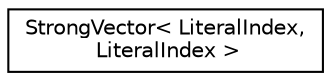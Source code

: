 digraph "Graphical Class Hierarchy"
{
 // LATEX_PDF_SIZE
  edge [fontname="Helvetica",fontsize="10",labelfontname="Helvetica",labelfontsize="10"];
  node [fontname="Helvetica",fontsize="10",shape=record];
  rankdir="LR";
  Node0 [label="StrongVector\< LiteralIndex,\l LiteralIndex \>",height=0.2,width=0.4,color="black", fillcolor="white", style="filled",URL="$classabsl_1_1_strong_vector.html",tooltip=" "];
}
